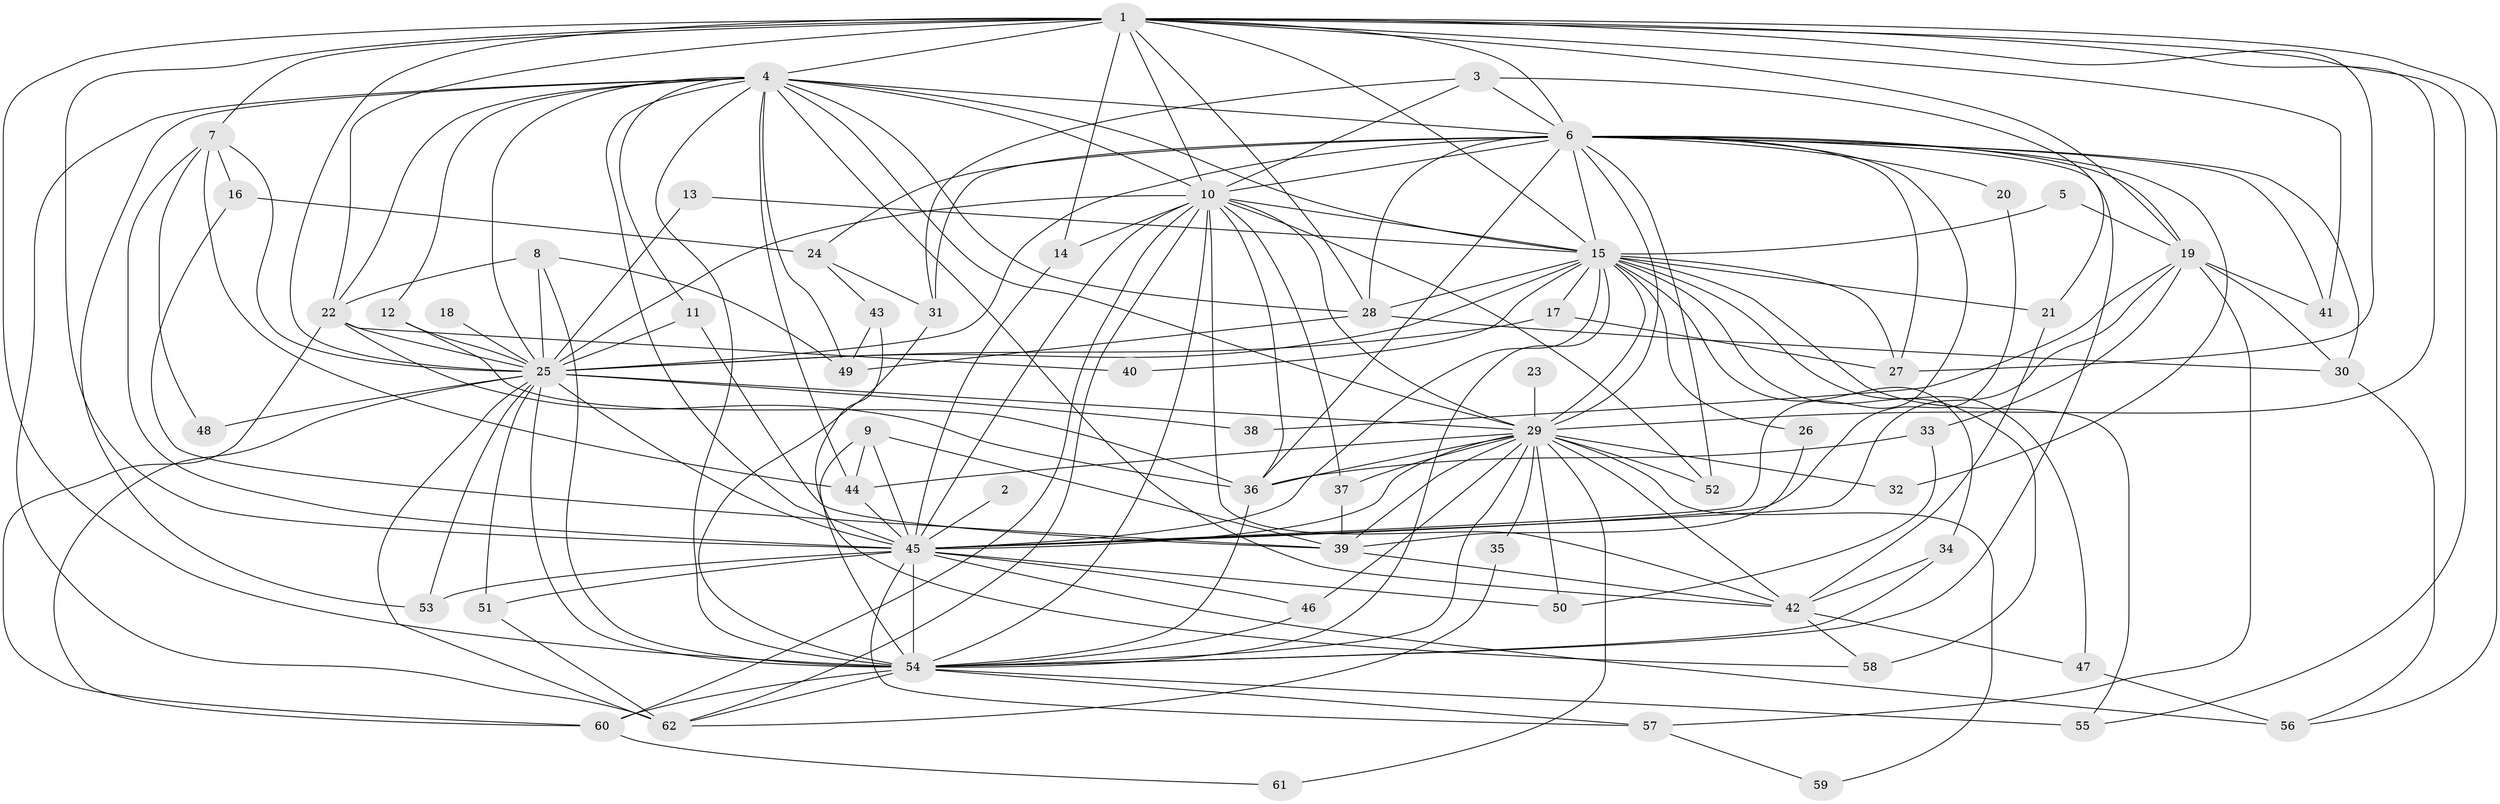 // original degree distribution, {24: 0.016129032258064516, 28: 0.008064516129032258, 23: 0.008064516129032258, 13: 0.008064516129032258, 25: 0.008064516129032258, 22: 0.008064516129032258, 21: 0.008064516129032258, 27: 0.008064516129032258, 17: 0.008064516129032258, 6: 0.024193548387096774, 4: 0.0967741935483871, 8: 0.008064516129032258, 7: 0.024193548387096774, 3: 0.1693548387096774, 2: 0.5645161290322581, 9: 0.008064516129032258, 5: 0.024193548387096774}
// Generated by graph-tools (version 1.1) at 2025/01/03/09/25 03:01:23]
// undirected, 62 vertices, 180 edges
graph export_dot {
graph [start="1"]
  node [color=gray90,style=filled];
  1;
  2;
  3;
  4;
  5;
  6;
  7;
  8;
  9;
  10;
  11;
  12;
  13;
  14;
  15;
  16;
  17;
  18;
  19;
  20;
  21;
  22;
  23;
  24;
  25;
  26;
  27;
  28;
  29;
  30;
  31;
  32;
  33;
  34;
  35;
  36;
  37;
  38;
  39;
  40;
  41;
  42;
  43;
  44;
  45;
  46;
  47;
  48;
  49;
  50;
  51;
  52;
  53;
  54;
  55;
  56;
  57;
  58;
  59;
  60;
  61;
  62;
  1 -- 4 [weight=2.0];
  1 -- 6 [weight=2.0];
  1 -- 7 [weight=1.0];
  1 -- 10 [weight=2.0];
  1 -- 14 [weight=1.0];
  1 -- 15 [weight=2.0];
  1 -- 19 [weight=1.0];
  1 -- 22 [weight=1.0];
  1 -- 25 [weight=3.0];
  1 -- 27 [weight=1.0];
  1 -- 28 [weight=1.0];
  1 -- 29 [weight=2.0];
  1 -- 41 [weight=1.0];
  1 -- 45 [weight=3.0];
  1 -- 54 [weight=3.0];
  1 -- 55 [weight=1.0];
  1 -- 56 [weight=1.0];
  2 -- 45 [weight=1.0];
  3 -- 6 [weight=1.0];
  3 -- 10 [weight=1.0];
  3 -- 21 [weight=1.0];
  3 -- 31 [weight=1.0];
  4 -- 6 [weight=2.0];
  4 -- 10 [weight=2.0];
  4 -- 11 [weight=1.0];
  4 -- 12 [weight=1.0];
  4 -- 15 [weight=1.0];
  4 -- 22 [weight=1.0];
  4 -- 25 [weight=1.0];
  4 -- 28 [weight=1.0];
  4 -- 29 [weight=1.0];
  4 -- 42 [weight=1.0];
  4 -- 44 [weight=1.0];
  4 -- 45 [weight=2.0];
  4 -- 49 [weight=1.0];
  4 -- 53 [weight=1.0];
  4 -- 54 [weight=1.0];
  4 -- 62 [weight=1.0];
  5 -- 15 [weight=1.0];
  5 -- 19 [weight=1.0];
  6 -- 10 [weight=1.0];
  6 -- 15 [weight=1.0];
  6 -- 19 [weight=1.0];
  6 -- 20 [weight=1.0];
  6 -- 24 [weight=1.0];
  6 -- 25 [weight=1.0];
  6 -- 27 [weight=1.0];
  6 -- 28 [weight=1.0];
  6 -- 29 [weight=1.0];
  6 -- 30 [weight=1.0];
  6 -- 31 [weight=1.0];
  6 -- 32 [weight=1.0];
  6 -- 36 [weight=1.0];
  6 -- 41 [weight=1.0];
  6 -- 45 [weight=1.0];
  6 -- 52 [weight=1.0];
  6 -- 54 [weight=1.0];
  7 -- 16 [weight=1.0];
  7 -- 25 [weight=1.0];
  7 -- 44 [weight=1.0];
  7 -- 45 [weight=1.0];
  7 -- 48 [weight=1.0];
  8 -- 22 [weight=1.0];
  8 -- 25 [weight=1.0];
  8 -- 49 [weight=1.0];
  8 -- 54 [weight=1.0];
  9 -- 39 [weight=1.0];
  9 -- 44 [weight=1.0];
  9 -- 45 [weight=1.0];
  9 -- 54 [weight=1.0];
  10 -- 14 [weight=1.0];
  10 -- 15 [weight=2.0];
  10 -- 25 [weight=2.0];
  10 -- 29 [weight=2.0];
  10 -- 36 [weight=2.0];
  10 -- 37 [weight=2.0];
  10 -- 42 [weight=1.0];
  10 -- 45 [weight=1.0];
  10 -- 52 [weight=1.0];
  10 -- 54 [weight=2.0];
  10 -- 60 [weight=1.0];
  10 -- 62 [weight=1.0];
  11 -- 25 [weight=1.0];
  11 -- 39 [weight=1.0];
  12 -- 25 [weight=1.0];
  12 -- 36 [weight=1.0];
  13 -- 15 [weight=1.0];
  13 -- 25 [weight=1.0];
  14 -- 45 [weight=2.0];
  15 -- 17 [weight=1.0];
  15 -- 21 [weight=1.0];
  15 -- 25 [weight=1.0];
  15 -- 26 [weight=1.0];
  15 -- 27 [weight=1.0];
  15 -- 28 [weight=1.0];
  15 -- 29 [weight=1.0];
  15 -- 34 [weight=1.0];
  15 -- 40 [weight=1.0];
  15 -- 45 [weight=1.0];
  15 -- 47 [weight=1.0];
  15 -- 54 [weight=1.0];
  15 -- 55 [weight=1.0];
  15 -- 58 [weight=2.0];
  16 -- 24 [weight=1.0];
  16 -- 39 [weight=1.0];
  17 -- 25 [weight=1.0];
  17 -- 27 [weight=1.0];
  18 -- 25 [weight=1.0];
  19 -- 30 [weight=1.0];
  19 -- 33 [weight=1.0];
  19 -- 38 [weight=1.0];
  19 -- 41 [weight=1.0];
  19 -- 45 [weight=1.0];
  19 -- 57 [weight=1.0];
  20 -- 45 [weight=1.0];
  21 -- 42 [weight=1.0];
  22 -- 25 [weight=1.0];
  22 -- 36 [weight=1.0];
  22 -- 40 [weight=1.0];
  22 -- 60 [weight=1.0];
  23 -- 29 [weight=1.0];
  24 -- 31 [weight=1.0];
  24 -- 43 [weight=1.0];
  25 -- 29 [weight=1.0];
  25 -- 38 [weight=1.0];
  25 -- 45 [weight=1.0];
  25 -- 48 [weight=1.0];
  25 -- 51 [weight=1.0];
  25 -- 53 [weight=1.0];
  25 -- 54 [weight=1.0];
  25 -- 60 [weight=1.0];
  25 -- 62 [weight=1.0];
  26 -- 39 [weight=1.0];
  28 -- 30 [weight=1.0];
  28 -- 49 [weight=1.0];
  29 -- 32 [weight=1.0];
  29 -- 35 [weight=1.0];
  29 -- 36 [weight=1.0];
  29 -- 37 [weight=1.0];
  29 -- 39 [weight=1.0];
  29 -- 42 [weight=1.0];
  29 -- 44 [weight=1.0];
  29 -- 45 [weight=1.0];
  29 -- 46 [weight=1.0];
  29 -- 50 [weight=1.0];
  29 -- 52 [weight=1.0];
  29 -- 54 [weight=1.0];
  29 -- 59 [weight=1.0];
  29 -- 61 [weight=1.0];
  30 -- 56 [weight=1.0];
  31 -- 54 [weight=1.0];
  33 -- 36 [weight=1.0];
  33 -- 50 [weight=1.0];
  34 -- 42 [weight=1.0];
  34 -- 54 [weight=1.0];
  35 -- 62 [weight=1.0];
  36 -- 54 [weight=1.0];
  37 -- 39 [weight=1.0];
  39 -- 42 [weight=1.0];
  42 -- 47 [weight=1.0];
  42 -- 58 [weight=1.0];
  43 -- 49 [weight=1.0];
  43 -- 58 [weight=1.0];
  44 -- 45 [weight=1.0];
  45 -- 46 [weight=1.0];
  45 -- 50 [weight=1.0];
  45 -- 51 [weight=1.0];
  45 -- 53 [weight=2.0];
  45 -- 54 [weight=2.0];
  45 -- 56 [weight=1.0];
  45 -- 57 [weight=1.0];
  46 -- 54 [weight=1.0];
  47 -- 56 [weight=1.0];
  51 -- 62 [weight=1.0];
  54 -- 55 [weight=2.0];
  54 -- 57 [weight=2.0];
  54 -- 60 [weight=2.0];
  54 -- 62 [weight=1.0];
  57 -- 59 [weight=1.0];
  60 -- 61 [weight=1.0];
}
